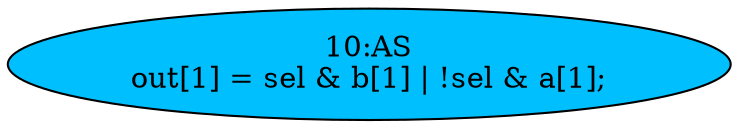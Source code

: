strict digraph "" {
	node [label="\N"];
	"10:AS"	[ast="<pyverilog.vparser.ast.Assign object at 0x7fc78a26c050>",
		def_var="['out']",
		fillcolor=deepskyblue,
		label="10:AS
out[1] = sel & b[1] | !sel & a[1];",
		statements="[]",
		style=filled,
		typ=Assign,
		use_var="['sel', 'b', 'sel', 'a']"];
}
